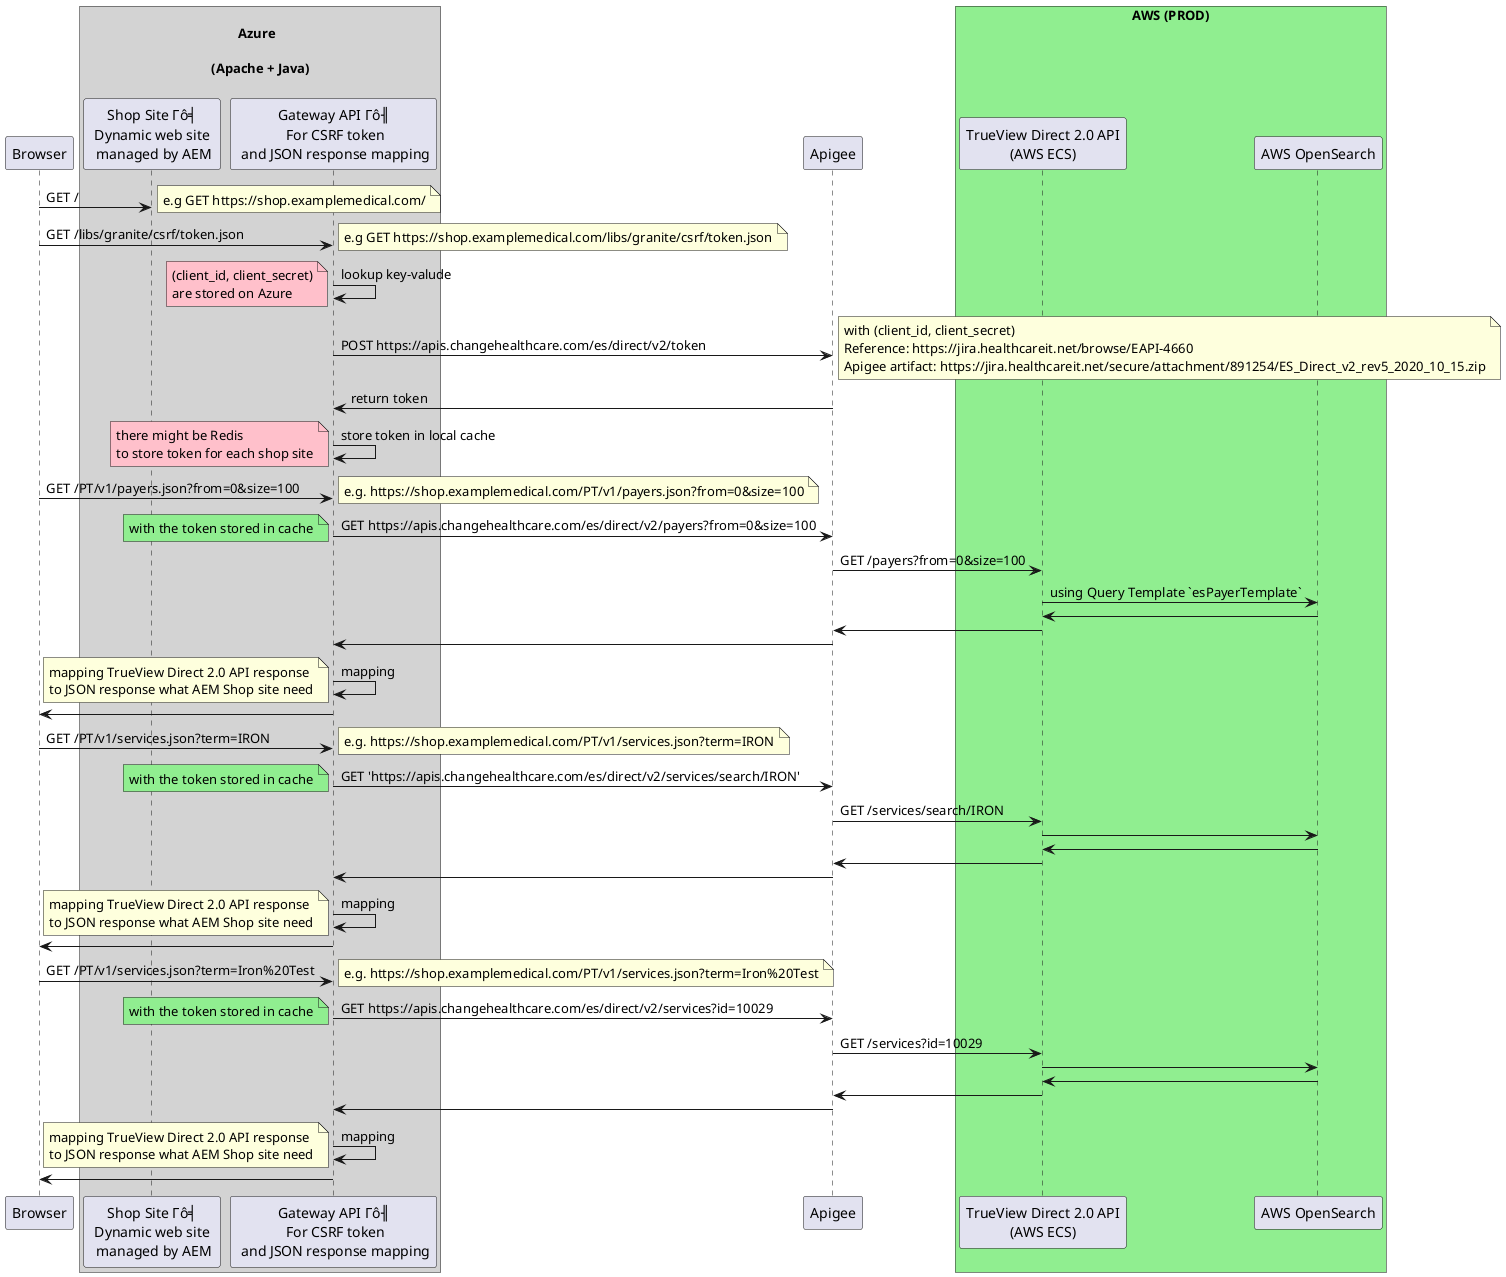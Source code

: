 @startuml

participant Browser

box "\n        Azure\n\n(Apache + Java)\n" #LightGray
  participant "Shop Site Γô╡\n Dynamic web site \n managed by AEM" as SHOP
  participant "Gateway API Γô╢\n For CSRF token\n and JSON response mapping" as GW
end box

participant Apigee

box "AWS (PROD)" #LightGreen
  participant "TrueView Direct 2.0 API\n(AWS ECS)" as TV
  participant "AWS OpenSearch" as ES
end box


Browser -> SHOP: GET /
note right
  e.g GET https://shop.examplemedical.com/
end note
Browser -> GW: GET /libs/granite/csrf/token.json
note right
  e.g GET https://shop.examplemedical.com/libs/granite/csrf/token.json
end note
GW -> GW : lookup key-valude
note left #pink
  (client_id, client_secret)
  are stored on Azure
end note
GW -> Apigee : POST https://apis.changehealthcare.com/es/direct/v2/token
note right
  with (client_id, client_secret)
  Reference: https://jira.healthcareit.net/browse/EAPI-4660
  Apigee artifact: https://jira.healthcareit.net/secure/attachment/891254/ES_Direct_v2_rev5_2020_10_15.zip
end note
Apigee -> GW : return token
GW -> GW : store token in local cache
note left #pink
  there might be Redis
  to store token for each shop site
end note
Browser -> GW: GET /PT/v1/payers.json?from=0&size=100
note right
  e.g. https://shop.examplemedical.com/PT/v1/payers.json?from=0&size=100
end note
GW -> Apigee : GET https://apis.changehealthcare.com/es/direct/v2/payers?from=0&size=100
note left #lightgreen
  with the token stored in cache
end note
Apigee -> TV : GET /payers?from=0&size=100
TV -> ES : using Query Template `esPayerTemplate`
ES -> TV
TV -> Apigee
Apigee -> GW
GW -> GW: mapping
note left
  mapping TrueView Direct 2.0 API response
  to JSON response what AEM Shop site need
end note
GW -> Browser
Browser -> GW: GET /PT/v1/services.json?term=IRON
note right
  e.g. https://shop.examplemedical.com/PT/v1/services.json?term=IRON
end note
GW -> Apigee : GET 'https://apis.changehealthcare.com/es/direct/v2/services/search/IRON'
note left #lightgreen
  with the token stored in cache
end note
Apigee -> TV : GET /services/search/IRON
TV -> ES
ES -> TV
TV -> Apigee
Apigee -> GW
GW -> GW: mapping
note left
  mapping TrueView Direct 2.0 API response
  to JSON response what AEM Shop site need
end note
GW -> Browser
Browser -> GW: GET /PT/v1/services.json?term=Iron%20Test
note right
  e.g. https://shop.examplemedical.com/PT/v1/services.json?term=Iron%20Test
end note
GW -> Apigee : GET https://apis.changehealthcare.com/es/direct/v2/services?id=10029
note left #lightgreen
  with the token stored in cache
end note
Apigee -> TV : GET /services?id=10029
TV -> ES
ES -> TV
TV -> Apigee
Apigee -> GW
GW -> GW: mapping
note left
  mapping TrueView Direct 2.0 API response
  to JSON response what AEM Shop site need
end note
GW -> Browser
@enduml
